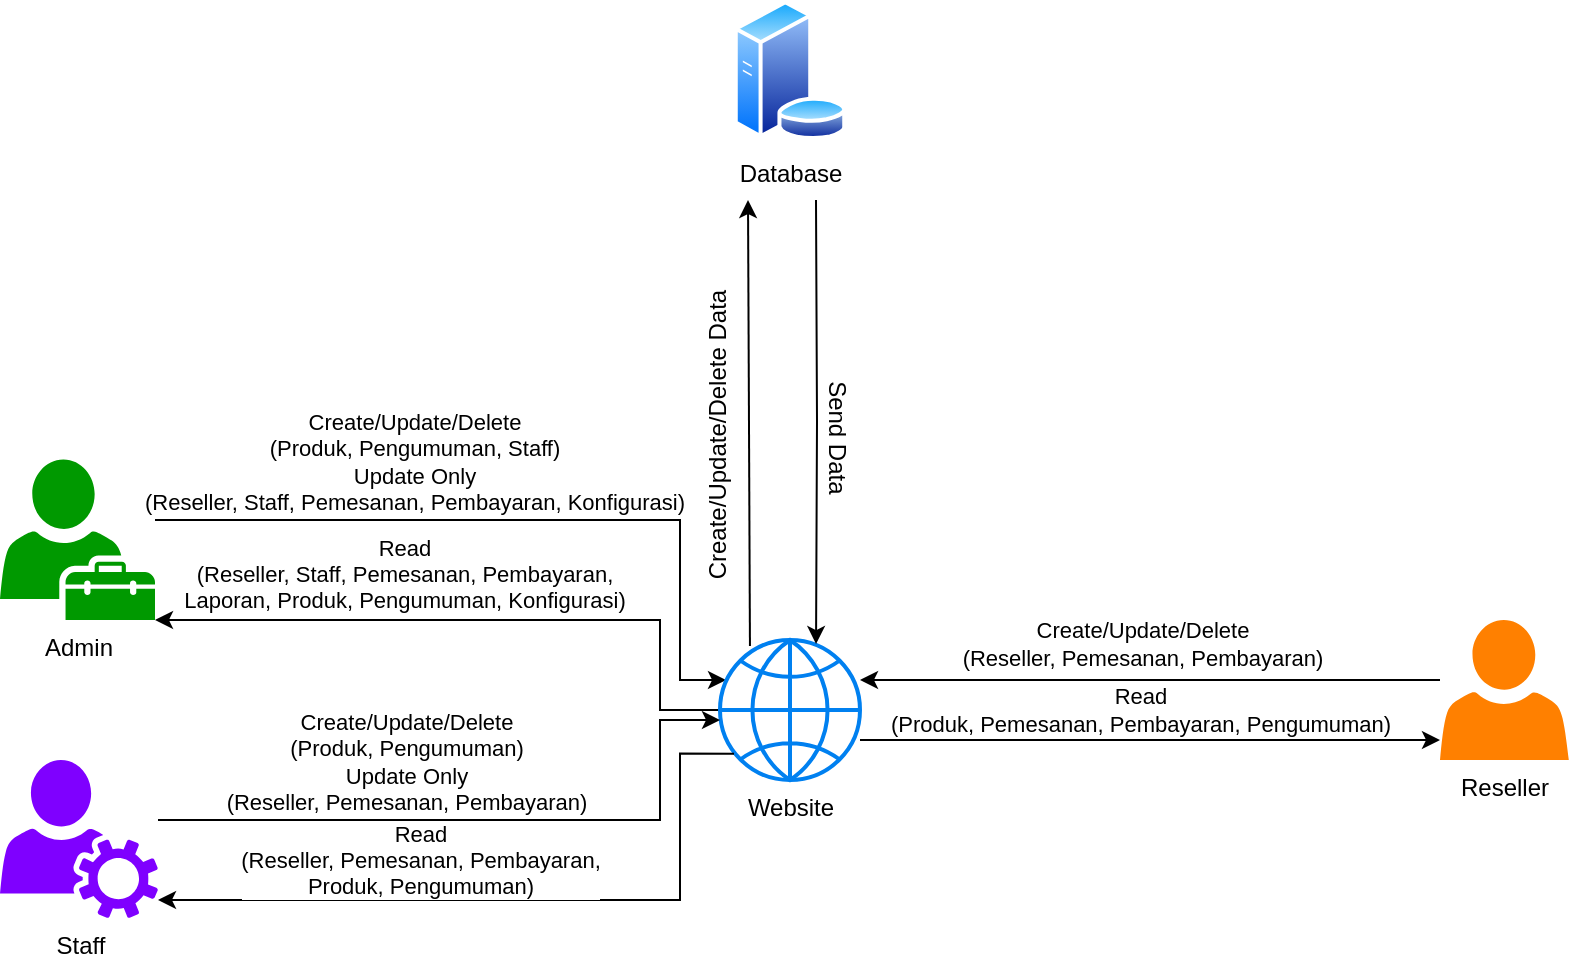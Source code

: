 <mxfile version="14.6.13" type="device"><diagram id="Bovp3RbdDXAiHLJLNAxE" name="Page-1"><mxGraphModel dx="852" dy="1594" grid="1" gridSize="10" guides="1" tooltips="1" connect="1" arrows="1" fold="1" page="1" pageScale="1" pageWidth="850" pageHeight="1100" math="0" shadow="0"><root><mxCell id="0"/><mxCell id="1" parent="0"/><mxCell id="KJwIT4rExUFI0L503zWB-15" value="Create/Update/Delete&lt;br&gt;(Reseller, Pemesanan, Pembayaran)" style="edgeStyle=orthogonalEdgeStyle;rounded=0;orthogonalLoop=1;jettySize=auto;html=1;" parent="1" target="KJwIT4rExUFI0L503zWB-3" edge="1" source="pvv3Mwb6bvMPJQFlpVk7-4"><mxGeometry x="0.03" y="-18" relative="1" as="geometry"><Array as="points"><mxPoint x="670" y="240"/><mxPoint x="670" y="240"/></Array><mxPoint as="offset"/><mxPoint x="810" y="241" as="sourcePoint"/></mxGeometry></mxCell><mxCell id="KJwIT4rExUFI0L503zWB-16" value="Read&lt;br&gt;(Produk, Pemesanan, Pembayaran, Pengumuman)" style="edgeStyle=orthogonalEdgeStyle;rounded=0;orthogonalLoop=1;jettySize=auto;html=1;" parent="1" source="KJwIT4rExUFI0L503zWB-3" edge="1" target="pvv3Mwb6bvMPJQFlpVk7-4"><mxGeometry x="-0.035" y="15" relative="1" as="geometry"><Array as="points"><mxPoint x="670" y="270"/><mxPoint x="670" y="270"/></Array><mxPoint as="offset"/><mxPoint x="810" y="271" as="targetPoint"/></mxGeometry></mxCell><mxCell id="KJwIT4rExUFI0L503zWB-12" value="Create/Update/Delete&lt;br&gt;(Produk, Pengumuman, Staff)&lt;br&gt;Update Only&lt;br&gt;(Reseller, Staff, Pemesanan, Pembayaran, Konfigurasi)" style="edgeStyle=orthogonalEdgeStyle;rounded=0;orthogonalLoop=1;jettySize=auto;html=1;entryX=0.043;entryY=0.286;entryDx=0;entryDy=0;entryPerimeter=0;align=center;" parent="1" source="pvv3Mwb6bvMPJQFlpVk7-5" target="KJwIT4rExUFI0L503zWB-3" edge="1"><mxGeometry x="-0.291" y="29" relative="1" as="geometry"><Array as="points"><mxPoint x="430" y="160"/><mxPoint x="430" y="240"/></Array><mxPoint as="offset"/><mxPoint x="170" y="160" as="sourcePoint"/></mxGeometry></mxCell><mxCell id="KJwIT4rExUFI0L503zWB-14" value="Read&lt;br&gt;(Reseller, Staff, Pemesanan, Pembayaran,&lt;br&gt;Laporan, Produk, Pengumuman, Konfigurasi)" style="edgeStyle=orthogonalEdgeStyle;rounded=0;orthogonalLoop=1;jettySize=auto;html=1;align=center;" parent="1" source="KJwIT4rExUFI0L503zWB-3" target="pvv3Mwb6bvMPJQFlpVk7-5" edge="1"><mxGeometry x="0.24" y="-23" relative="1" as="geometry"><Array as="points"><mxPoint x="420" y="255"/><mxPoint x="420" y="210"/></Array><mxPoint as="offset"/><mxPoint x="170" y="199" as="targetPoint"/></mxGeometry></mxCell><mxCell id="KJwIT4rExUFI0L503zWB-3" value="Website" style="html=1;verticalLabelPosition=bottom;align=center;labelBackgroundColor=#ffffff;verticalAlign=top;strokeWidth=2;strokeColor=#0080F0;shadow=0;dashed=0;shape=mxgraph.ios7.icons.globe;" parent="1" vertex="1"><mxGeometry x="450" y="220" width="70" height="70" as="geometry"/></mxCell><mxCell id="KJwIT4rExUFI0L503zWB-9" style="edgeStyle=orthogonalEdgeStyle;rounded=0;orthogonalLoop=1;jettySize=auto;html=1;entryX=0.686;entryY=0.029;entryDx=0;entryDy=0;entryPerimeter=0;" parent="1" target="KJwIT4rExUFI0L503zWB-3" edge="1"><mxGeometry relative="1" as="geometry"><mxPoint x="498" as="sourcePoint"/></mxGeometry></mxCell><mxCell id="KJwIT4rExUFI0L503zWB-5" value="Database" style="aspect=fixed;perimeter=ellipsePerimeter;html=1;align=center;shadow=0;dashed=0;spacingTop=3;image;image=img/lib/active_directory/database_server.svg;" parent="1" vertex="1"><mxGeometry x="456.3" y="-100" width="57.4" height="70" as="geometry"/></mxCell><mxCell id="KJwIT4rExUFI0L503zWB-11" style="edgeStyle=orthogonalEdgeStyle;rounded=0;orthogonalLoop=1;jettySize=auto;html=1;exitX=0.214;exitY=0.043;exitDx=0;exitDy=0;exitPerimeter=0;" parent="1" source="KJwIT4rExUFI0L503zWB-3" edge="1"><mxGeometry relative="1" as="geometry"><mxPoint x="464" as="targetPoint"/><Array as="points"><mxPoint x="464" y="223"/></Array></mxGeometry></mxCell><mxCell id="KJwIT4rExUFI0L503zWB-17" value="Create/Update/Delete Data" style="text;html=1;strokeColor=none;fillColor=none;align=center;verticalAlign=middle;whiteSpace=wrap;rounded=0;rotation=-90;" parent="1" vertex="1"><mxGeometry x="340.78" y="106.41" width="215" height="22.19" as="geometry"/></mxCell><mxCell id="KJwIT4rExUFI0L503zWB-18" value="Send Data" style="text;html=1;strokeColor=none;fillColor=none;align=center;verticalAlign=middle;whiteSpace=wrap;rounded=0;rotation=90;" parent="1" vertex="1"><mxGeometry x="401.88" y="111.23" width="213.85" height="15" as="geometry"/></mxCell><mxCell id="pvv3Mwb6bvMPJQFlpVk7-3" value="Staff" style="pointerEvents=1;shadow=0;dashed=0;html=1;strokeColor=none;labelPosition=center;verticalLabelPosition=bottom;verticalAlign=top;outlineConnect=0;align=center;shape=mxgraph.office.services.user_services;fillColor=#7F00FF;" parent="1" vertex="1"><mxGeometry x="90" y="280" width="79" height="79" as="geometry"/></mxCell><mxCell id="pvv3Mwb6bvMPJQFlpVk7-4" value="Reseller" style="pointerEvents=1;shadow=0;dashed=0;html=1;strokeColor=none;labelPosition=center;verticalLabelPosition=bottom;verticalAlign=top;outlineConnect=0;align=center;shape=mxgraph.office.users.user;fillColor=#FF8000;" parent="1" vertex="1"><mxGeometry x="810" y="210" width="64.4" height="70" as="geometry"/></mxCell><mxCell id="pvv3Mwb6bvMPJQFlpVk7-5" value="Admin" style="pointerEvents=1;shadow=0;dashed=0;html=1;strokeColor=none;labelPosition=center;verticalLabelPosition=bottom;verticalAlign=top;outlineConnect=0;align=center;shape=mxgraph.office.users.tenant_admin;fillColor=#009900;" parent="1" vertex="1"><mxGeometry x="90" y="129.73" width="77.5" height="80.27" as="geometry"/></mxCell><mxCell id="pvv3Mwb6bvMPJQFlpVk7-7" value="Create/Update/Delete &lt;br&gt;(Produk, Pengumuman)&lt;br&gt;Update Only&lt;br&gt;(Reseller, Pemesanan, Pembayaran)" style="edgeStyle=orthogonalEdgeStyle;rounded=0;orthogonalLoop=1;jettySize=auto;html=1;align=center;" parent="1" source="pvv3Mwb6bvMPJQFlpVk7-3" target="KJwIT4rExUFI0L503zWB-3" edge="1"><mxGeometry x="-0.251" y="29" relative="1" as="geometry"><Array as="points"><mxPoint x="420" y="310"/><mxPoint x="420" y="260"/></Array><mxPoint as="offset"/><mxPoint x="177.5" y="209" as="sourcePoint"/><mxPoint x="460" y="265" as="targetPoint"/></mxGeometry></mxCell><mxCell id="pvv3Mwb6bvMPJQFlpVk7-8" value="Read&lt;br&gt;(Reseller, Pemesanan, Pembayaran, &lt;br&gt;Produk, Pengumuman)" style="edgeStyle=orthogonalEdgeStyle;rounded=0;orthogonalLoop=1;jettySize=auto;html=1;align=center;exitX=0.1;exitY=0.812;exitDx=0;exitDy=0;exitPerimeter=0;" parent="1" source="KJwIT4rExUFI0L503zWB-3" target="pvv3Mwb6bvMPJQFlpVk7-3" edge="1"><mxGeometry x="0.275" y="-20" relative="1" as="geometry"><Array as="points"><mxPoint x="430" y="277"/><mxPoint x="430" y="350"/></Array><mxPoint as="offset"/><mxPoint x="460" y="270.0" as="sourcePoint"/><mxPoint x="179" y="329.5" as="targetPoint"/></mxGeometry></mxCell></root></mxGraphModel></diagram></mxfile>